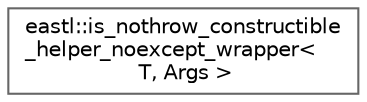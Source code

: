 digraph "类继承关系图"
{
 // LATEX_PDF_SIZE
  bgcolor="transparent";
  edge [fontname=Helvetica,fontsize=10,labelfontname=Helvetica,labelfontsize=10];
  node [fontname=Helvetica,fontsize=10,shape=box,height=0.2,width=0.4];
  rankdir="LR";
  Node0 [id="Node000000",label="eastl::is_nothrow_constructible\l_helper_noexcept_wrapper\<\l T, Args \>",height=0.2,width=0.4,color="grey40", fillcolor="white", style="filled",URL="$structeastl_1_1is__nothrow__constructible__helper__noexcept__wrapper.html",tooltip=" "];
}
